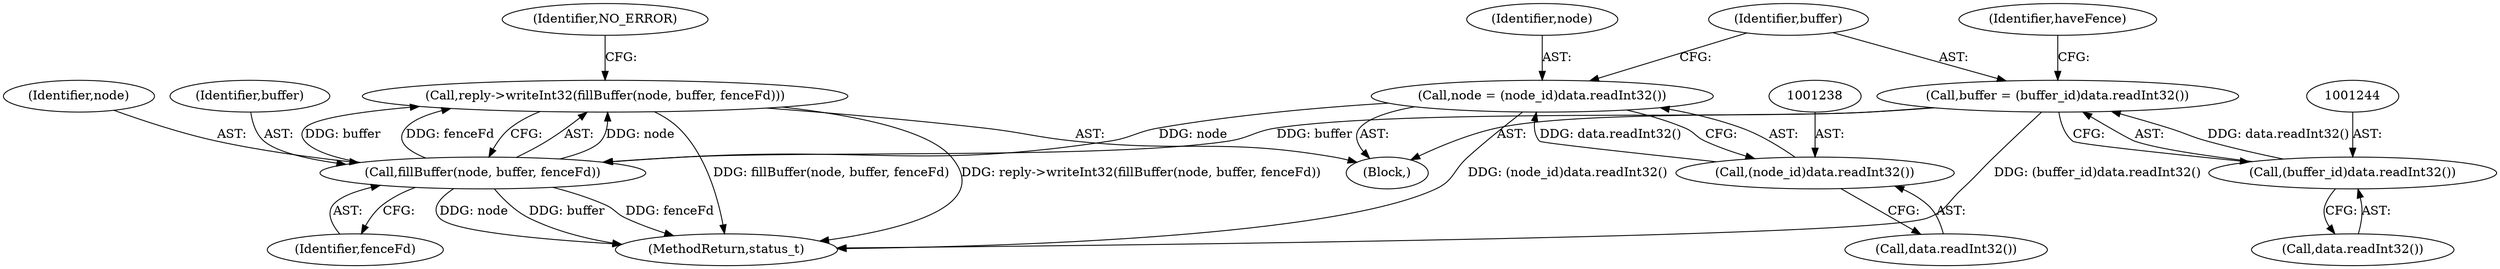 digraph "0_Android_db829699d3293f254a7387894303451a91278986@API" {
"1001252" [label="(Call,reply->writeInt32(fillBuffer(node, buffer, fenceFd)))"];
"1001253" [label="(Call,fillBuffer(node, buffer, fenceFd))"];
"1001235" [label="(Call,node = (node_id)data.readInt32())"];
"1001237" [label="(Call,(node_id)data.readInt32())"];
"1001241" [label="(Call,buffer = (buffer_id)data.readInt32())"];
"1001243" [label="(Call,(buffer_id)data.readInt32())"];
"1001241" [label="(Call,buffer = (buffer_id)data.readInt32())"];
"1001242" [label="(Identifier,buffer)"];
"1001353" [label="(MethodReturn,status_t)"];
"1001236" [label="(Identifier,node)"];
"1001243" [label="(Call,(buffer_id)data.readInt32())"];
"1001229" [label="(Block,)"];
"1001237" [label="(Call,(node_id)data.readInt32())"];
"1001254" [label="(Identifier,node)"];
"1001256" [label="(Identifier,fenceFd)"];
"1001245" [label="(Call,data.readInt32())"];
"1001252" [label="(Call,reply->writeInt32(fillBuffer(node, buffer, fenceFd)))"];
"1001235" [label="(Call,node = (node_id)data.readInt32())"];
"1001239" [label="(Call,data.readInt32())"];
"1001258" [label="(Identifier,NO_ERROR)"];
"1001253" [label="(Call,fillBuffer(node, buffer, fenceFd))"];
"1001248" [label="(Identifier,haveFence)"];
"1001255" [label="(Identifier,buffer)"];
"1001252" -> "1001229"  [label="AST: "];
"1001252" -> "1001253"  [label="CFG: "];
"1001253" -> "1001252"  [label="AST: "];
"1001258" -> "1001252"  [label="CFG: "];
"1001252" -> "1001353"  [label="DDG: fillBuffer(node, buffer, fenceFd)"];
"1001252" -> "1001353"  [label="DDG: reply->writeInt32(fillBuffer(node, buffer, fenceFd))"];
"1001253" -> "1001252"  [label="DDG: node"];
"1001253" -> "1001252"  [label="DDG: buffer"];
"1001253" -> "1001252"  [label="DDG: fenceFd"];
"1001253" -> "1001256"  [label="CFG: "];
"1001254" -> "1001253"  [label="AST: "];
"1001255" -> "1001253"  [label="AST: "];
"1001256" -> "1001253"  [label="AST: "];
"1001253" -> "1001353"  [label="DDG: node"];
"1001253" -> "1001353"  [label="DDG: buffer"];
"1001253" -> "1001353"  [label="DDG: fenceFd"];
"1001235" -> "1001253"  [label="DDG: node"];
"1001241" -> "1001253"  [label="DDG: buffer"];
"1001235" -> "1001229"  [label="AST: "];
"1001235" -> "1001237"  [label="CFG: "];
"1001236" -> "1001235"  [label="AST: "];
"1001237" -> "1001235"  [label="AST: "];
"1001242" -> "1001235"  [label="CFG: "];
"1001235" -> "1001353"  [label="DDG: (node_id)data.readInt32()"];
"1001237" -> "1001235"  [label="DDG: data.readInt32()"];
"1001237" -> "1001239"  [label="CFG: "];
"1001238" -> "1001237"  [label="AST: "];
"1001239" -> "1001237"  [label="AST: "];
"1001241" -> "1001229"  [label="AST: "];
"1001241" -> "1001243"  [label="CFG: "];
"1001242" -> "1001241"  [label="AST: "];
"1001243" -> "1001241"  [label="AST: "];
"1001248" -> "1001241"  [label="CFG: "];
"1001241" -> "1001353"  [label="DDG: (buffer_id)data.readInt32()"];
"1001243" -> "1001241"  [label="DDG: data.readInt32()"];
"1001243" -> "1001245"  [label="CFG: "];
"1001244" -> "1001243"  [label="AST: "];
"1001245" -> "1001243"  [label="AST: "];
}

